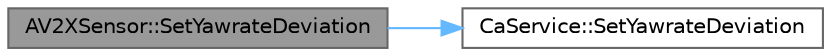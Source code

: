 digraph "AV2XSensor::SetYawrateDeviation"
{
 // INTERACTIVE_SVG=YES
 // LATEX_PDF_SIZE
  bgcolor="transparent";
  edge [fontname=Helvetica,fontsize=10,labelfontname=Helvetica,labelfontsize=10];
  node [fontname=Helvetica,fontsize=10,shape=box,height=0.2,width=0.4];
  rankdir="LR";
  Node1 [id="Node000001",label="AV2XSensor::SetYawrateDeviation",height=0.2,width=0.4,color="gray40", fillcolor="grey60", style="filled", fontcolor="black",tooltip=" "];
  Node1 -> Node2 [id="edge1_Node000001_Node000002",color="steelblue1",style="solid",tooltip=" "];
  Node2 [id="Node000002",label="CaService::SetYawrateDeviation",height=0.2,width=0.4,color="grey40", fillcolor="white", style="filled",URL="$dc/d72/classCaService.html#a5ded1606c4db8e429350a97547be2b55",tooltip=" "];
}
